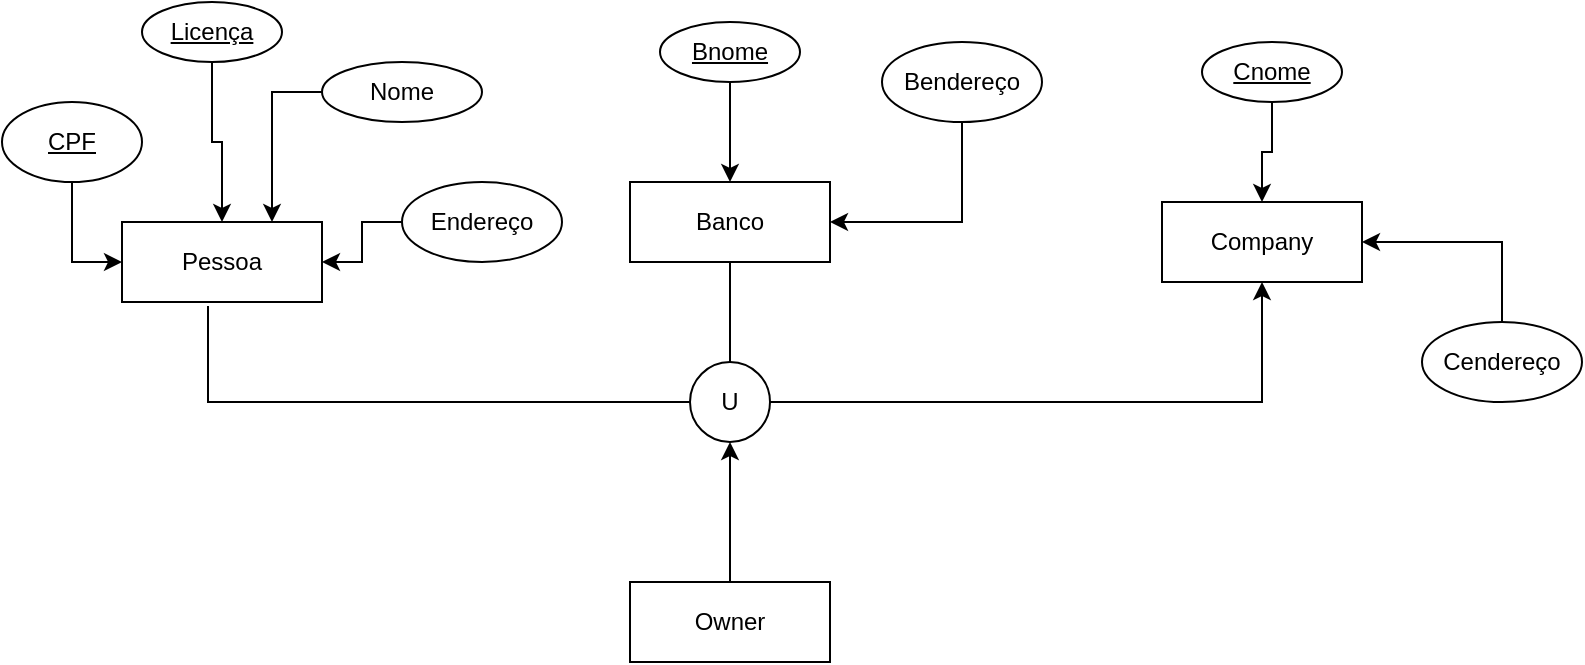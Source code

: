 <mxfile version="20.3.0" type="device"><diagram id="8_w_oqWK5i-t7kksq7UZ" name="Página-1"><mxGraphModel dx="1156" dy="582" grid="1" gridSize="10" guides="1" tooltips="1" connect="1" arrows="1" fold="1" page="1" pageScale="1" pageWidth="827" pageHeight="1169" math="0" shadow="0"><root><mxCell id="0"/><mxCell id="1" parent="0"/><mxCell id="3yNxWolz8LpcTF5MAVGN-2" value="Company" style="whiteSpace=wrap;html=1;align=center;" vertex="1" parent="1"><mxGeometry x="580" y="140" width="100" height="40" as="geometry"/></mxCell><mxCell id="3yNxWolz8LpcTF5MAVGN-5" style="edgeStyle=orthogonalEdgeStyle;rounded=0;orthogonalLoop=1;jettySize=auto;html=1;exitX=0;exitY=0.5;exitDx=0;exitDy=0;startArrow=none;" edge="1" parent="1" source="3yNxWolz8LpcTF5MAVGN-1"><mxGeometry relative="1" as="geometry"><mxPoint x="110" y="170" as="targetPoint"/><Array as="points"><mxPoint x="140" y="170"/></Array></mxGeometry></mxCell><mxCell id="3yNxWolz8LpcTF5MAVGN-6" style="edgeStyle=orthogonalEdgeStyle;rounded=0;orthogonalLoop=1;jettySize=auto;html=1;exitX=0.5;exitY=0;exitDx=0;exitDy=0;startArrow=none;" edge="1" parent="1" source="3yNxWolz8LpcTF5MAVGN-3"><mxGeometry relative="1" as="geometry"><mxPoint x="360" y="140" as="targetPoint"/></mxGeometry></mxCell><mxCell id="3yNxWolz8LpcTF5MAVGN-7" style="edgeStyle=orthogonalEdgeStyle;rounded=0;orthogonalLoop=1;jettySize=auto;html=1;exitX=1;exitY=0.5;exitDx=0;exitDy=0;entryX=0.5;entryY=1;entryDx=0;entryDy=0;" edge="1" parent="1" source="3yNxWolz8LpcTF5MAVGN-4" target="3yNxWolz8LpcTF5MAVGN-2"><mxGeometry relative="1" as="geometry"><mxPoint x="630" y="240" as="targetPoint"/></mxGeometry></mxCell><mxCell id="3yNxWolz8LpcTF5MAVGN-4" value="U" style="ellipse;whiteSpace=wrap;html=1;aspect=fixed;" vertex="1" parent="1"><mxGeometry x="344" y="220" width="40" height="40" as="geometry"/></mxCell><mxCell id="3yNxWolz8LpcTF5MAVGN-9" style="edgeStyle=orthogonalEdgeStyle;rounded=0;orthogonalLoop=1;jettySize=auto;html=1;exitX=0.5;exitY=0;exitDx=0;exitDy=0;entryX=0.5;entryY=1;entryDx=0;entryDy=0;" edge="1" parent="1" source="3yNxWolz8LpcTF5MAVGN-8" target="3yNxWolz8LpcTF5MAVGN-4"><mxGeometry relative="1" as="geometry"/></mxCell><mxCell id="3yNxWolz8LpcTF5MAVGN-8" value="Owner" style="whiteSpace=wrap;html=1;align=center;" vertex="1" parent="1"><mxGeometry x="314" y="330" width="100" height="40" as="geometry"/></mxCell><mxCell id="3yNxWolz8LpcTF5MAVGN-14" style="edgeStyle=orthogonalEdgeStyle;rounded=0;orthogonalLoop=1;jettySize=auto;html=1;exitX=0.5;exitY=1;exitDx=0;exitDy=0;entryX=0;entryY=0.5;entryDx=0;entryDy=0;fontFamily=Helvetica;fontSize=12;fontColor=default;" edge="1" parent="1" source="3yNxWolz8LpcTF5MAVGN-12" target="3yNxWolz8LpcTF5MAVGN-1"><mxGeometry relative="1" as="geometry"/></mxCell><mxCell id="3yNxWolz8LpcTF5MAVGN-12" value="CPF" style="ellipse;whiteSpace=wrap;html=1;align=center;fontStyle=4;strokeColor=default;fontFamily=Helvetica;fontSize=12;fontColor=default;fillColor=default;" vertex="1" parent="1"><mxGeometry y="90" width="70" height="40" as="geometry"/></mxCell><mxCell id="3yNxWolz8LpcTF5MAVGN-15" style="edgeStyle=orthogonalEdgeStyle;rounded=0;orthogonalLoop=1;jettySize=auto;html=1;exitX=0.5;exitY=1;exitDx=0;exitDy=0;fontFamily=Helvetica;fontSize=12;fontColor=default;" edge="1" parent="1" source="3yNxWolz8LpcTF5MAVGN-13" target="3yNxWolz8LpcTF5MAVGN-1"><mxGeometry relative="1" as="geometry"/></mxCell><mxCell id="3yNxWolz8LpcTF5MAVGN-13" value="Licença" style="ellipse;whiteSpace=wrap;html=1;align=center;fontStyle=4;strokeColor=default;fontFamily=Helvetica;fontSize=12;fontColor=default;fillColor=default;" vertex="1" parent="1"><mxGeometry x="70" y="40" width="70" height="30" as="geometry"/></mxCell><mxCell id="3yNxWolz8LpcTF5MAVGN-1" value="Pessoa" style="whiteSpace=wrap;html=1;align=center;" vertex="1" parent="1"><mxGeometry x="60" y="150" width="100" height="40" as="geometry"/></mxCell><mxCell id="3yNxWolz8LpcTF5MAVGN-16" value="" style="edgeStyle=orthogonalEdgeStyle;rounded=0;orthogonalLoop=1;jettySize=auto;html=1;exitX=0;exitY=0.5;exitDx=0;exitDy=0;endArrow=none;entryX=0.43;entryY=1.05;entryDx=0;entryDy=0;entryPerimeter=0;" edge="1" parent="1" source="3yNxWolz8LpcTF5MAVGN-4" target="3yNxWolz8LpcTF5MAVGN-1"><mxGeometry relative="1" as="geometry"><mxPoint x="330" y="170" as="sourcePoint"/><mxPoint x="110" y="170" as="targetPoint"/><Array as="points"><mxPoint x="103" y="240"/></Array></mxGeometry></mxCell><mxCell id="3yNxWolz8LpcTF5MAVGN-24" style="edgeStyle=orthogonalEdgeStyle;rounded=0;orthogonalLoop=1;jettySize=auto;html=1;exitX=0;exitY=0.5;exitDx=0;exitDy=0;entryX=1;entryY=0.5;entryDx=0;entryDy=0;fontFamily=Helvetica;fontSize=12;fontColor=default;" edge="1" parent="1" source="3yNxWolz8LpcTF5MAVGN-17" target="3yNxWolz8LpcTF5MAVGN-1"><mxGeometry relative="1" as="geometry"/></mxCell><mxCell id="3yNxWolz8LpcTF5MAVGN-17" value="Endereço&lt;br&gt;" style="ellipse;whiteSpace=wrap;html=1;align=center;strokeColor=default;fontFamily=Helvetica;fontSize=12;fontColor=default;fillColor=default;" vertex="1" parent="1"><mxGeometry x="200" y="130" width="80" height="40" as="geometry"/></mxCell><mxCell id="3yNxWolz8LpcTF5MAVGN-22" style="edgeStyle=orthogonalEdgeStyle;rounded=0;orthogonalLoop=1;jettySize=auto;html=1;exitX=0;exitY=0.5;exitDx=0;exitDy=0;entryX=0.75;entryY=0;entryDx=0;entryDy=0;fontFamily=Helvetica;fontSize=12;fontColor=default;" edge="1" parent="1" source="3yNxWolz8LpcTF5MAVGN-18" target="3yNxWolz8LpcTF5MAVGN-1"><mxGeometry relative="1" as="geometry"/></mxCell><mxCell id="3yNxWolz8LpcTF5MAVGN-18" value="Nome" style="ellipse;whiteSpace=wrap;html=1;align=center;strokeColor=default;fontFamily=Helvetica;fontSize=12;fontColor=default;fillColor=default;" vertex="1" parent="1"><mxGeometry x="160" y="70" width="80" height="30" as="geometry"/></mxCell><mxCell id="3yNxWolz8LpcTF5MAVGN-3" value="Banco" style="whiteSpace=wrap;html=1;align=center;" vertex="1" parent="1"><mxGeometry x="314" y="130" width="100" height="40" as="geometry"/></mxCell><mxCell id="3yNxWolz8LpcTF5MAVGN-21" value="" style="edgeStyle=orthogonalEdgeStyle;rounded=0;orthogonalLoop=1;jettySize=auto;html=1;exitX=0.5;exitY=0;exitDx=0;exitDy=0;endArrow=none;" edge="1" parent="1" source="3yNxWolz8LpcTF5MAVGN-4" target="3yNxWolz8LpcTF5MAVGN-3"><mxGeometry relative="1" as="geometry"><mxPoint x="360" y="220" as="sourcePoint"/><mxPoint x="360" y="140" as="targetPoint"/></mxGeometry></mxCell><mxCell id="3yNxWolz8LpcTF5MAVGN-27" style="edgeStyle=orthogonalEdgeStyle;rounded=0;orthogonalLoop=1;jettySize=auto;html=1;exitX=0.5;exitY=1;exitDx=0;exitDy=0;entryX=0.5;entryY=0;entryDx=0;entryDy=0;fontFamily=Helvetica;fontSize=12;fontColor=default;" edge="1" parent="1" source="3yNxWolz8LpcTF5MAVGN-25" target="3yNxWolz8LpcTF5MAVGN-3"><mxGeometry relative="1" as="geometry"/></mxCell><mxCell id="3yNxWolz8LpcTF5MAVGN-25" value="Bnome" style="ellipse;whiteSpace=wrap;html=1;align=center;fontStyle=4;strokeColor=default;fontFamily=Helvetica;fontSize=12;fontColor=default;fillColor=default;" vertex="1" parent="1"><mxGeometry x="329" y="50" width="70" height="30" as="geometry"/></mxCell><mxCell id="3yNxWolz8LpcTF5MAVGN-28" style="edgeStyle=orthogonalEdgeStyle;rounded=0;orthogonalLoop=1;jettySize=auto;html=1;exitX=0.5;exitY=1;exitDx=0;exitDy=0;fontFamily=Helvetica;fontSize=12;fontColor=default;" edge="1" parent="1" source="3yNxWolz8LpcTF5MAVGN-26" target="3yNxWolz8LpcTF5MAVGN-3"><mxGeometry relative="1" as="geometry"><mxPoint x="420" y="140" as="targetPoint"/><Array as="points"><mxPoint x="480" y="150"/></Array></mxGeometry></mxCell><mxCell id="3yNxWolz8LpcTF5MAVGN-26" value="Bendereço" style="ellipse;whiteSpace=wrap;html=1;align=center;strokeColor=default;fontFamily=Helvetica;fontSize=12;fontColor=default;fillColor=default;" vertex="1" parent="1"><mxGeometry x="440" y="60" width="80" height="40" as="geometry"/></mxCell><mxCell id="3yNxWolz8LpcTF5MAVGN-31" style="edgeStyle=orthogonalEdgeStyle;rounded=0;orthogonalLoop=1;jettySize=auto;html=1;exitX=0.5;exitY=1;exitDx=0;exitDy=0;entryX=0.5;entryY=0;entryDx=0;entryDy=0;fontFamily=Helvetica;fontSize=12;fontColor=default;" edge="1" parent="1" source="3yNxWolz8LpcTF5MAVGN-29" target="3yNxWolz8LpcTF5MAVGN-2"><mxGeometry relative="1" as="geometry"/></mxCell><mxCell id="3yNxWolz8LpcTF5MAVGN-29" value="Cnome" style="ellipse;whiteSpace=wrap;html=1;align=center;fontStyle=4;strokeColor=default;fontFamily=Helvetica;fontSize=12;fontColor=default;fillColor=default;" vertex="1" parent="1"><mxGeometry x="600" y="60" width="70" height="30" as="geometry"/></mxCell><mxCell id="3yNxWolz8LpcTF5MAVGN-32" style="edgeStyle=orthogonalEdgeStyle;rounded=0;orthogonalLoop=1;jettySize=auto;html=1;exitX=0.5;exitY=0;exitDx=0;exitDy=0;entryX=1;entryY=0.5;entryDx=0;entryDy=0;fontFamily=Helvetica;fontSize=12;fontColor=default;" edge="1" parent="1" source="3yNxWolz8LpcTF5MAVGN-30" target="3yNxWolz8LpcTF5MAVGN-2"><mxGeometry relative="1" as="geometry"/></mxCell><mxCell id="3yNxWolz8LpcTF5MAVGN-30" value="Cendereço" style="ellipse;whiteSpace=wrap;html=1;align=center;strokeColor=default;fontFamily=Helvetica;fontSize=12;fontColor=default;fillColor=default;" vertex="1" parent="1"><mxGeometry x="710" y="200" width="80" height="40" as="geometry"/></mxCell></root></mxGraphModel></diagram></mxfile>